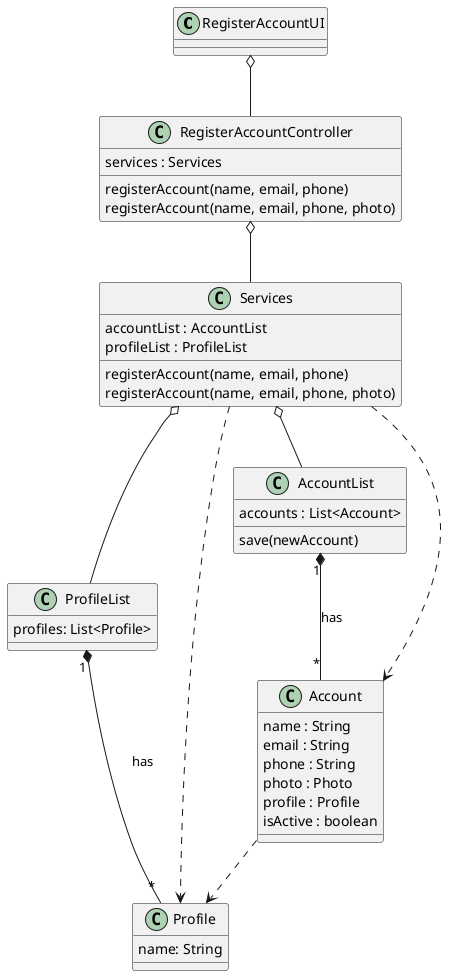 @startuml

class RegisterAccountUI {}

class RegisterAccountController {
services : Services
registerAccount(name, email, phone)
registerAccount(name, email, phone, photo)
}

class Services {
accountList : AccountList
profileList : ProfileList
registerAccount(name, email, phone)
registerAccount(name, email, phone, photo)
}

class ProfileList {
profiles: List<Profile>
}

class AccountList {
accounts : List<Account>
save(newAccount)
}

class Profile {
name: String
}

class Account {
name : String
email : String
phone : String
photo : Photo
profile : Profile
isActive : boolean
}

RegisterAccountUI o-- RegisterAccountController
RegisterAccountController o-- Services
Services o-- ProfileList
Services ..> Profile
Services o-- AccountList
Services ..> Account
Account ..> Profile
AccountList "1" *-- "*" Account : has
ProfileList "1" *-- "*" Profile : has

@enduml